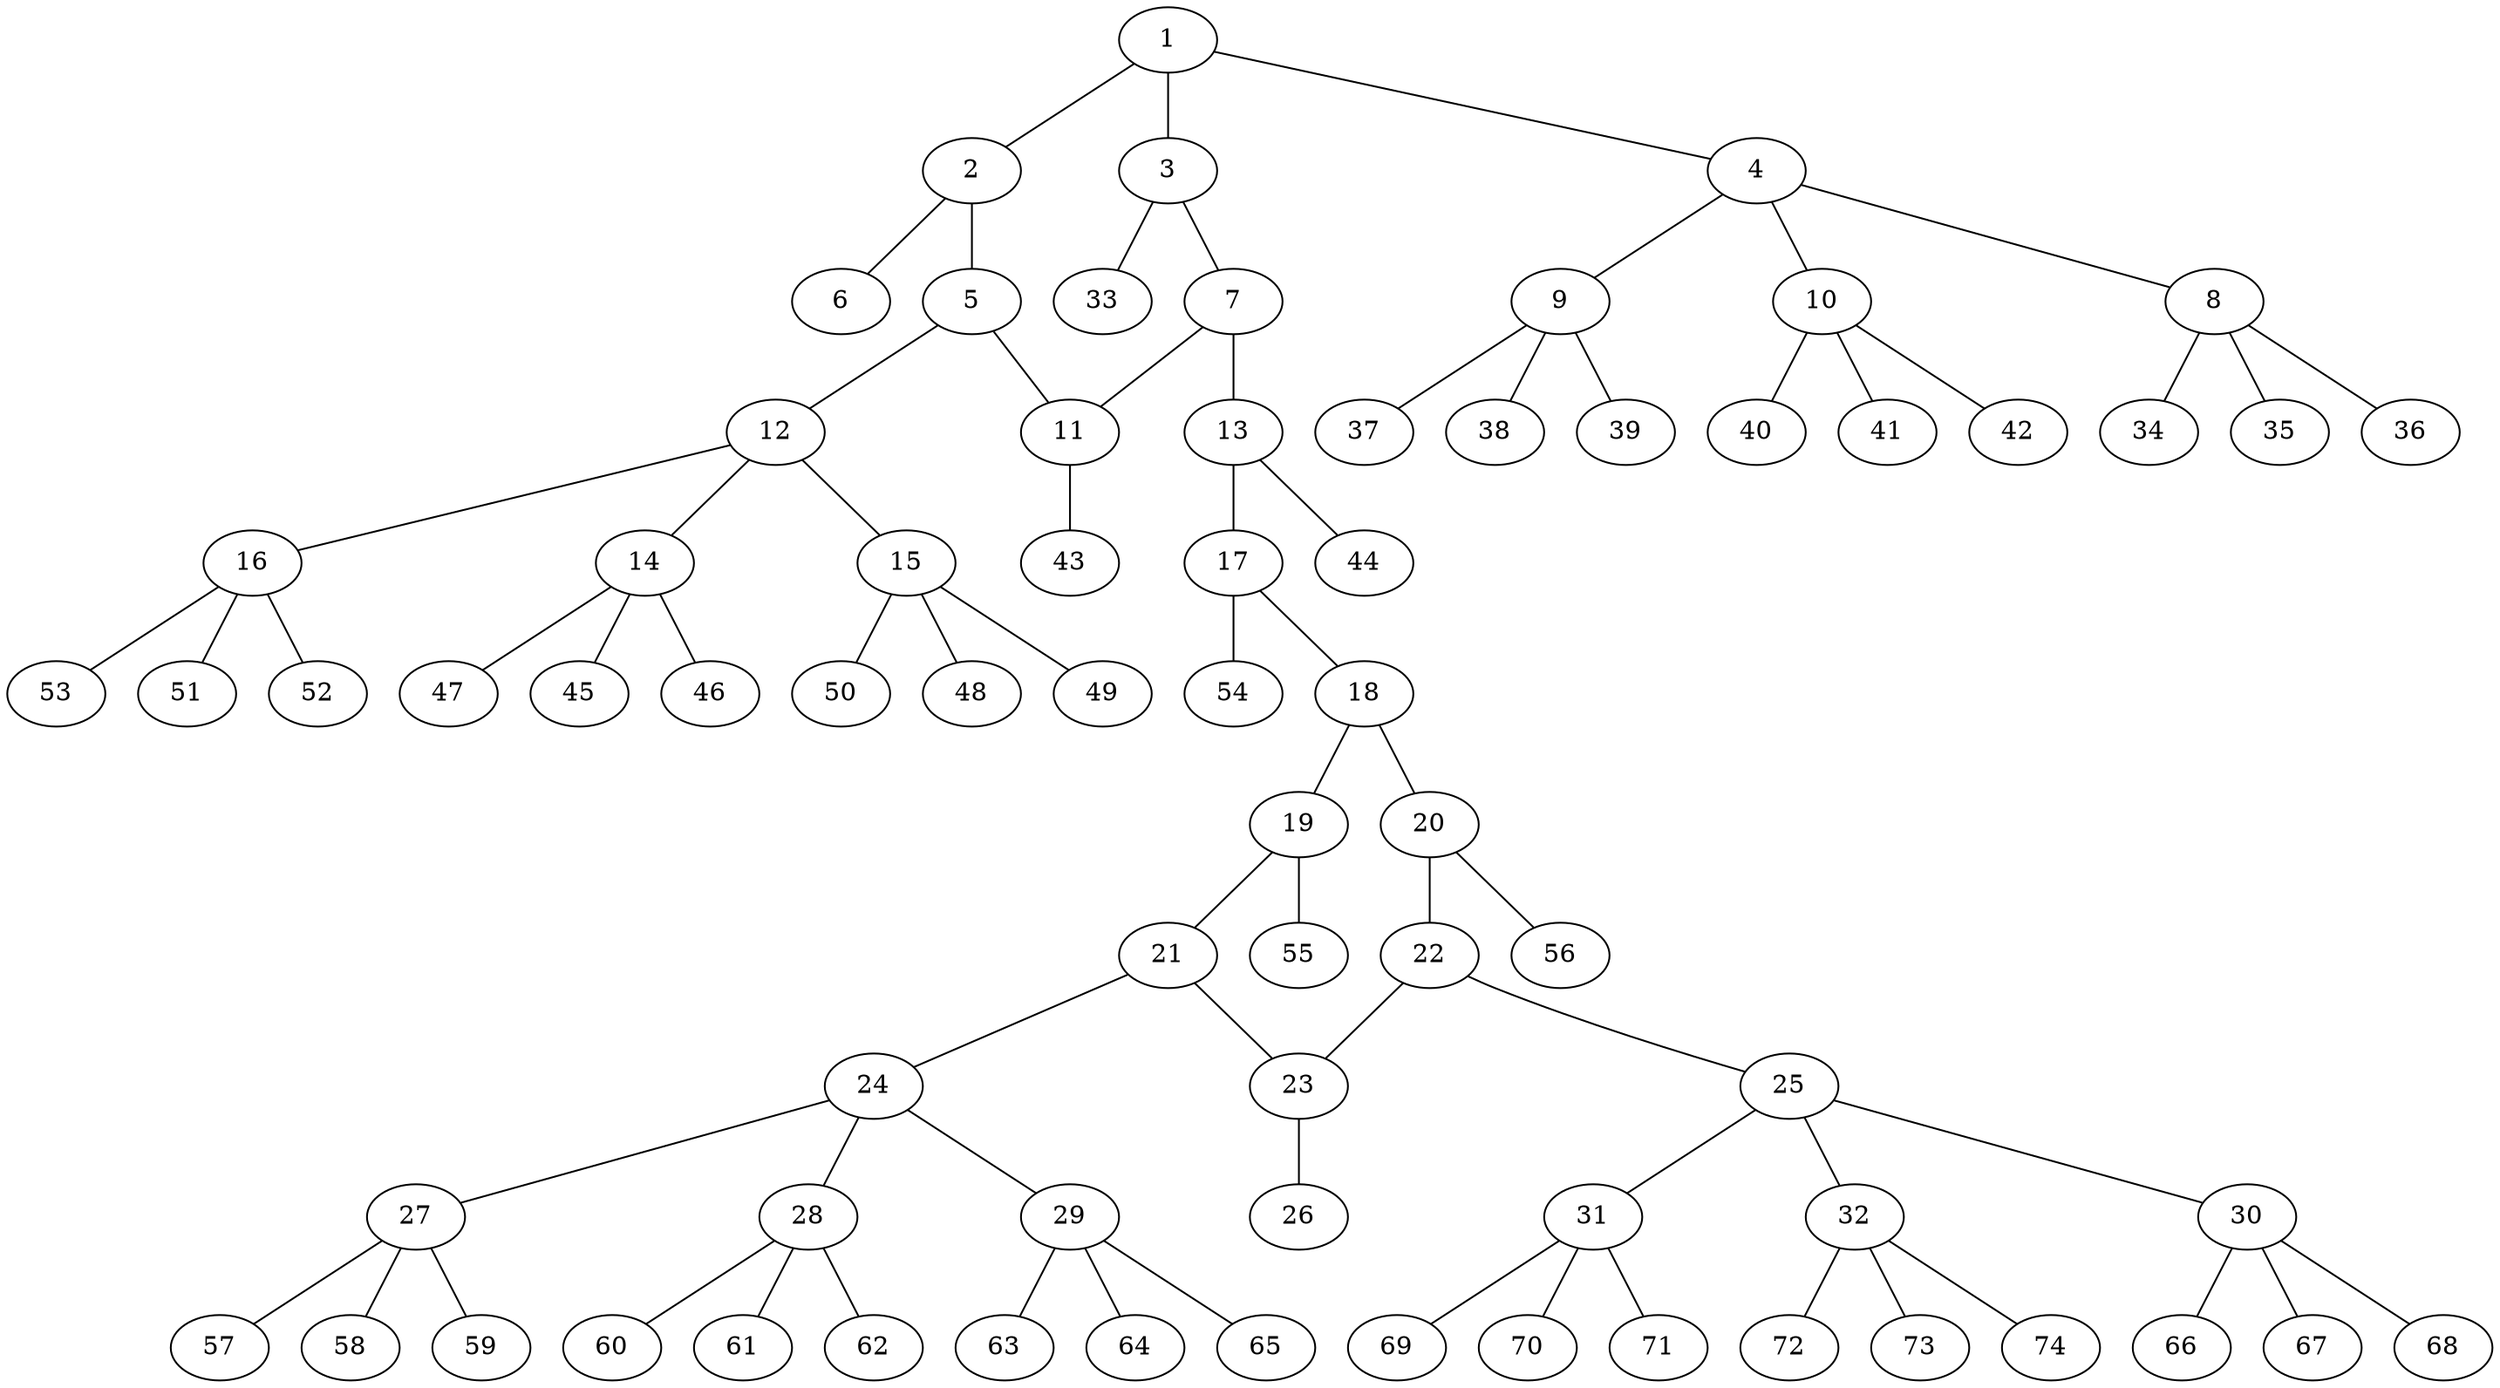 graph molecule_1379 {
	1	 [chem=C];
	2	 [chem=C];
	1 -- 2	 [valence=1];
	3	 [chem=C];
	1 -- 3	 [valence=2];
	4	 [chem=C];
	1 -- 4	 [valence=1];
	5	 [chem=C];
	2 -- 5	 [valence=1];
	6	 [chem=O];
	2 -- 6	 [valence=2];
	7	 [chem=C];
	3 -- 7	 [valence=1];
	33	 [chem=H];
	3 -- 33	 [valence=1];
	8	 [chem=C];
	4 -- 8	 [valence=1];
	9	 [chem=C];
	4 -- 9	 [valence=1];
	10	 [chem=C];
	4 -- 10	 [valence=1];
	11	 [chem=C];
	5 -- 11	 [valence=2];
	12	 [chem=C];
	5 -- 12	 [valence=1];
	7 -- 11	 [valence=1];
	13	 [chem=C];
	7 -- 13	 [valence=2];
	34	 [chem=H];
	8 -- 34	 [valence=1];
	35	 [chem=H];
	8 -- 35	 [valence=1];
	36	 [chem=H];
	8 -- 36	 [valence=1];
	37	 [chem=H];
	9 -- 37	 [valence=1];
	38	 [chem=H];
	9 -- 38	 [valence=1];
	39	 [chem=H];
	9 -- 39	 [valence=1];
	40	 [chem=H];
	10 -- 40	 [valence=1];
	41	 [chem=H];
	10 -- 41	 [valence=1];
	42	 [chem=H];
	10 -- 42	 [valence=1];
	43	 [chem=H];
	11 -- 43	 [valence=1];
	14	 [chem=C];
	12 -- 14	 [valence=1];
	15	 [chem=C];
	12 -- 15	 [valence=1];
	16	 [chem=C];
	12 -- 16	 [valence=1];
	17	 [chem=C];
	13 -- 17	 [valence=1];
	44	 [chem=H];
	13 -- 44	 [valence=1];
	45	 [chem=H];
	14 -- 45	 [valence=1];
	46	 [chem=H];
	14 -- 46	 [valence=1];
	47	 [chem=H];
	14 -- 47	 [valence=1];
	48	 [chem=H];
	15 -- 48	 [valence=1];
	49	 [chem=H];
	15 -- 49	 [valence=1];
	50	 [chem=H];
	15 -- 50	 [valence=1];
	51	 [chem=H];
	16 -- 51	 [valence=1];
	52	 [chem=H];
	16 -- 52	 [valence=1];
	53	 [chem=H];
	16 -- 53	 [valence=1];
	18	 [chem=C];
	17 -- 18	 [valence=2];
	54	 [chem=H];
	17 -- 54	 [valence=1];
	19	 [chem=C];
	18 -- 19	 [valence=1];
	20	 [chem=C];
	18 -- 20	 [valence=1];
	21	 [chem=C];
	19 -- 21	 [valence=2];
	55	 [chem=H];
	19 -- 55	 [valence=1];
	22	 [chem=C];
	20 -- 22	 [valence=2];
	56	 [chem=H];
	20 -- 56	 [valence=1];
	23	 [chem=C];
	21 -- 23	 [valence=1];
	24	 [chem=C];
	21 -- 24	 [valence=1];
	22 -- 23	 [valence=1];
	25	 [chem=C];
	22 -- 25	 [valence=1];
	26	 [chem=O];
	23 -- 26	 [valence=2];
	27	 [chem=C];
	24 -- 27	 [valence=1];
	28	 [chem=C];
	24 -- 28	 [valence=1];
	29	 [chem=C];
	24 -- 29	 [valence=1];
	30	 [chem=C];
	25 -- 30	 [valence=1];
	31	 [chem=C];
	25 -- 31	 [valence=1];
	32	 [chem=C];
	25 -- 32	 [valence=1];
	57	 [chem=H];
	27 -- 57	 [valence=1];
	58	 [chem=H];
	27 -- 58	 [valence=1];
	59	 [chem=H];
	27 -- 59	 [valence=1];
	60	 [chem=H];
	28 -- 60	 [valence=1];
	61	 [chem=H];
	28 -- 61	 [valence=1];
	62	 [chem=H];
	28 -- 62	 [valence=1];
	63	 [chem=H];
	29 -- 63	 [valence=1];
	64	 [chem=H];
	29 -- 64	 [valence=1];
	65	 [chem=H];
	29 -- 65	 [valence=1];
	66	 [chem=H];
	30 -- 66	 [valence=1];
	67	 [chem=H];
	30 -- 67	 [valence=1];
	68	 [chem=H];
	30 -- 68	 [valence=1];
	69	 [chem=H];
	31 -- 69	 [valence=1];
	70	 [chem=H];
	31 -- 70	 [valence=1];
	71	 [chem=H];
	31 -- 71	 [valence=1];
	72	 [chem=H];
	32 -- 72	 [valence=1];
	73	 [chem=H];
	32 -- 73	 [valence=1];
	74	 [chem=H];
	32 -- 74	 [valence=1];
}

